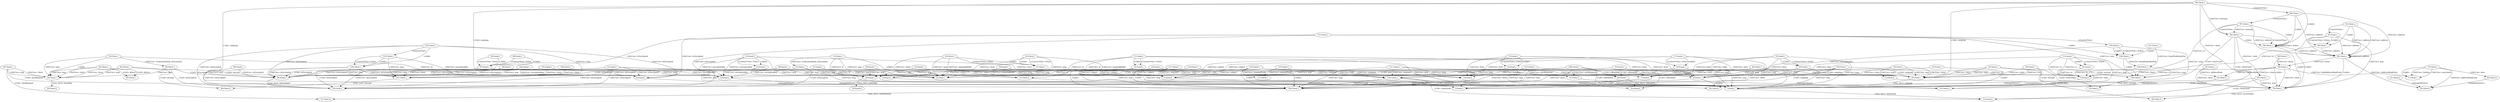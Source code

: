 digraph {
1 [label = "8-Client.c"];
2 [label = "12-Client.c"];
2 -> 1[label="<Def-Use> msg"];
3 [label = "13-Client.c"];
3 -> 2[label="<Def-Use> verificationHook_isEncrypted"];
3 -> 1[label="<child>"];
3 -> 1[label="<Def-Use> msg"];
4 [label = "21-Client.c"];
4 -> 1[label="<Def-Use> client"];
5 [label = "22-Client.c"];
5 -> 1[label="<Def-Use> client"];
5 -> 1[label="<Def-Use> msg"];
5 -> 4[label="<child>"];
6 [label = "24-Client.c"];
6 -> 1[label="<Def-Use> client"];
6 -> 4[label="<child>"];
6 -> 1[label="<Def-Use> msg"];
5 -> 4[label="<Control-Flow> if-then"];
6 -> 4[label="<Control-Flow> if-then"];
7 [label = "29-Client.c"];
8 [label = "32-Client.c"];
8 -> 7[label="<Def-Use> client"];
8 -> 7[label="<Def-Use> msg"];
9 [label = "36-Client.c"];
9 -> 7[label="<Def-Use> client"];
9 -> 7[label="<Def-Use> msg"];
10 [label = "39-Client.c"];
10 -> 7[label="<Def-Use> msg"];
10 -> 7[label="<Def-Use> client"];
11 [label = "40-Client.c"];
11 -> 1[label="<Call> mail"];
11 -> 7[label="<Def-Use> client"];
11 -> 7[label="<Def-Use> msg"];
12 [label = "45-Client.c"];
13 [label = "54-Client.c"];
14 [label = "58-Client.c"];
14 -> 13[label="<Def-Use> msg"];
15 [label = "59-Client.c"];
15 -> 14[label="<Def-Use> verificationHook_isEncrypted"];
15 -> 13[label="<child>"];
15 -> 13[label="<Def-Use> msg"];
16 [label = "62-Client.c"];
16 -> 13[label="<Def-Use> client"];
16 -> 13[label="<Def-Use> msg"];
17 [label = "65-Client.c"];
17 -> 13[label="<Def-Use> client"];
17 -> 13[label="<Def-Use> msg"];
18 [label = "66-Client.c"];
18 -> 12[label="<Call> deliver"];
18 -> 13[label="<Def-Use> client"];
18 -> 13[label="<Def-Use> msg"];
19 [label = "71-Client.c"];
20 [label = "73-Client.c"];
20 -> 19[label="<child>"];
20 -> 19[label="<Def-Use> listdata"];
20 -> 19[label="<Def-Use> searchdata"];
21 [label = "79-Client.c"];
22 [label = "81-Client.c"];
22 -> 21[label="<Def-Use> client"];
23 [label = "83-Client.c"];
23 -> 21[label="<Def-Use> msg"];
24 [label = "84-Client.c"];
24 -> 21[label="<Def-Use> client"];
24 -> 19[label="<Def-Use> findAddressBookEntry"];
24 -> 23[label="<Def-Use> clone"];
25 [label = "86-Client.c"];
25 -> 24[label="<Def-Use> found"];
25 -> 21[label="<child>"];
26 [label = "88-Client.c"];
26 -> 21[label="<child>"];
26 -> 24[label="<Def-Use> found"];
26 -> 26[label="<Def-Use> address"];
27 [label = "89-Client.c"];
27 -> 26[label="<Def-Use> address"];
27 -> 21[label="<child>"];
28 [label = "91-Client.c"];
28 -> 21[label="<Def-Use> msg"];
28 -> 26[label="<Def-Use> address"];
28 -> 27[label="<child>"];
29 [label = "92-Client.c"];
29 -> 26[label="<Def-Use> address"];
29 -> 27[label="<child>"];
29 -> 26[label="<Def-Use> address"];
28 -> 27[label="<Control-Flow> if-then"];
29 -> 28[label="<Control-Flow>"];
30 [label = "94-Client.c"];
30 -> 26[label="<Def-Use> address"];
30 -> 21[label="<child>"];
31 [label = "96-Client.c"];
31 -> 23[label="<Def-Use> clone"];
31 -> 30[label="<child>"];
32 [label = "97-Client.c"];
32 -> 31[label="<Def-Use> newmsg"];
32 -> 26[label="<Def-Use> address"];
32 -> 30[label="<child>"];
33 [label = "98-Client.c"];
33 -> 26[label="<Def-Use> address"];
33 -> 30[label="<child>"];
33 -> 26[label="<Def-Use> address"];
34 [label = "99-Client.c"];
34 -> 7[label="<Call> outgoing"];
34 -> 21[label="<Def-Use> client"];
34 -> 30[label="<child>"];
34 -> 31[label="<Def-Use> newmsg"];
30 -> 30[label="<Control-Flow> if-then"];
31 -> 30[label="<Control-Flow>"];
32 -> 31[label="<Control-Flow>"];
33 -> 32[label="<Control-Flow>"];
34 -> 33[label="<Control-Flow>"];
35 [label = "106-Client.c"];
36 [label = "108-Client.c"];
36 -> 35[label="<Def-Use> client"];
36 -> 35[label="<Def-Use> msg"];
37 [label = "110-Client.c"];
37 -> 35[label="<Def-Use> msg"];
38 [label = "111-Client.c"];
38 -> 37[label="<Def-Use> response"];
38 -> 35[label="<Def-Use> msg"];
39 [label = "112-Client.c"];
39 -> 37[label="<Def-Use> response"];
39 -> 35[label="<Def-Use> client"];
40 [label = "113-Client.c"];
41 [label = "114-Client.c"];
41 -> 37[label="<Def-Use> response"];
41 -> 35[label="<child>"];
42 [label = "115-Client.c"];
42 -> 40[label="<Def-Use> respondPrefix"];
42 -> 35[label="<child>"];
43 [label = "116-Client.c"];
43 -> 37[label="<Def-Use> response"];
43 -> 35[label="<child>"];
43 -> 40[label="<Def-Use> respondPrefix"];
44 [label = "117-Client.c"];
44 -> 37[label="<Def-Use> response"];
44 -> 35[label="<child>"];
44 -> 35[label="<Def-Use> msg"];
45 [label = "118-Client.c"];
45 -> 7[label="<Call> outgoing"];
45 -> 35[label="<Def-Use> client"];
45 -> 37[label="<Def-Use> response"];
46 [label = "124-Client.c"];
47 [label = "126-Client.c"];
47 -> 46[label="<Def-Use> client"];
47 -> 46[label="<Def-Use> msg"];
48 [label = "128-Client.c"];
48 -> 47[label="<Def-Use> foundPublicKeyPair"];
48 -> 46[label="<child>"];
49 [label = "130-Client.c"];
49 -> 46[label="<Def-Use> msg"];
50 [label = "131-Client.c"];
50 -> 48[label="<child>"];
50 -> 47[label="<Def-Use> foundPublicKeyPair"];
49 -> 48[label="<child>"];
51 [label = "133-Client.c"];
51 -> 46[label="<Def-Use> msg"];
51 -> 48[label="<child>"];
49 -> 48[label="<Control-Flow> if-then"];
51 -> 49[label="<Control-Flow>"];
52 [label = "141-Client.c"];
53 [label = "144-Client.c"];
53 -> 52[label="<Def-Use> msg"];
53 -> 52[label="<Def-Use> client"];
54 [label = "148-Client.c"];
54 -> 52[label="<Def-Use> client"];
55 [label = "150-Client.c"];
55 -> 52[label="<Def-Use> msg"];
56 [label = "151-Client.c"];
56 -> 52[label="<Def-Use> msg"];
56 -> 52[label="<Def-Use> client"];
57 [label = "153-Client.c"];
57 -> 52[label="<Def-Use> msg"];
57 -> 55[label="<child>"];
58 [label = "154-Client.c"];
58 -> 52[label="<Def-Use> msg"];
58 -> 55[label="<child>"];
57 -> 55[label="<Control-Flow> if-then"];
58 -> 57[label="<Control-Flow>"];
59 [label = "10-Client.h"];
60 [label = "12-Client.h"];
61 [label = "13-Client.h"];
62 [label = "14-Client.h"];
63 [label = "15-Client.h"];
60 -> 59[label="<belongToStruct>"];
61 -> 59[label="<belongToStruct>"];
62 -> 59[label="<belongToStruct>"];
63 -> 59[label="<belongToStruct>"];
64 [label = "18-Client.h"];
65 [label = "20-Client.h"];
66 [label = "21-Client.h"];
65 -> 64[label="<belongToStruct>"];
66 -> 64[label="<belongToStruct>"];
67 [label = "24-Client.h"];
68 [label = "26-Client.h"];
69 [label = "29-Client.h"];
70 [label = "31-Client.h"];
71 [label = "35-Client.h"];
72 [label = "40-Client.h"];
73 [label = "7-Email.c"];
74 [label = "9-Email.c"];
74 -> 73[label="<child>"];
75 [label = "10-Email.c"];
75 -> 73[label="<Def-Use> msg"];
76 [label = "11-Email.c"];
76 -> 74[label="<Def-Use> clone"];
76 -> 73[label="<Def-Use> msg"];
76 -> 75[label="<child>"];
76 -> 75[label="<Control-Flow> if-then"];
77 [label = "12-Email.c"];
77 -> 73[label="<Def-Use> msg"];
78 [label = "13-Email.c"];
78 -> 74[label="<Def-Use> clone"];
78 -> 73[label="<Def-Use> msg"];
78 -> 77[label="<child>"];
78 -> 77[label="<Control-Flow> if-then"];
79 [label = "14-Email.c"];
79 -> 73[label="<Def-Use> msg"];
80 [label = "15-Email.c"];
80 -> 74[label="<Def-Use> clone"];
80 -> 73[label="<Def-Use> msg"];
80 -> 79[label="<child>"];
80 -> 79[label="<Control-Flow> if-then"];
81 [label = "16-Email.c"];
81 -> 73[label="<Def-Use> msg"];
82 [label = "17-Email.c"];
82 -> 74[label="<Def-Use> clone"];
82 -> 73[label="<Def-Use> msg"];
82 -> 81[label="<child>"];
82 -> 81[label="<Control-Flow> if-then"];
83 [label = "18-Email.c"];
83 -> 73[label="<Def-Use> msg"];
84 [label = "19-Email.c"];
84 -> 74[label="<Def-Use> clone"];
84 -> 73[label="<Def-Use> msg"];
84 -> 83[label="<child>"];
84 -> 83[label="<Control-Flow> if-then"];
85 [label = "21-Email.c"];
85 -> 74[label="<Def-Use> clone"];
85 -> 73[label="<Def-Use> msg"];
86 [label = "22-Email.c"];
86 -> 73[label="<Def-Use> msg"];
87 [label = "23-Email.c"];
87 -> 74[label="<Def-Use> clone"];
87 -> 73[label="<Def-Use> msg"];
87 -> 86[label="<child>"];
87 -> 86[label="<Control-Flow> if-then"];
88 [label = "25-Email.c"];
88 -> 74[label="<Def-Use> clone"];
88 -> 73[label="<child>"];
89 [label = "29-Email.c"];
90 [label = "31-Email.c"];
90 -> 89[label="<Def-Use> msg"];
91 [label = "32-Email.c"];
91 -> 89[label="<Def-Use> msg"];
92 [label = "33-Email.c"];
92 -> 89[label="<Def-Use> msg"];
93 [label = "34-Email.c"];
93 -> 89[label="<Def-Use> msg"];
94 [label = "35-Email.c"];
94 -> 89[label="<Def-Use> msg"];
95 [label = "36-Email.c"];
95 -> 89[label="<Def-Use> msg"];
96 [label = "38-Email.c"];
96 -> 89[label="<Def-Use> msg"];
97 [label = "39-Email.c"];
97 -> 89[label="<Def-Use> msg"];
98 [label = "44-Email.c"];
99 [label = "47-Email.c"];
99 -> 98[label="<Def-Use> msg"];
100 [label = "48-Email.c"];
100 -> 99[label="<child>"];
101 [label = "50-Email.c"];
101 -> 99[label="<child>"];
100 -> 99[label="<Control-Flow> if-then"];
101 -> 99[label="<Control-Flow> if-then"];
102 [label = "56-Email.c"];
103 [label = "58-Email.c"];
103 -> 102[label="<Def-Use> msg"];
103 -> 102[label="<Def-Use> isEncrypted"];
104 [label = "1-Email.h"];
105 [label = "3-Email.h"];
106 [label = "4-Email.h"];
107 [label = "5-Email.h"];
108 [label = "6-Email.h"];
109 [label = "7-Email.h"];
110 [label = "8-Email.h"];
111 [label = "9-Email.h"];
105 -> 104[label="<belongToStruct>"];
106 -> 104[label="<belongToStruct>"];
107 -> 104[label="<belongToStruct>"];
108 -> 104[label="<belongToStruct>"];
109 -> 104[label="<belongToStruct>"];
110 -> 104[label="<belongToStruct>"];
111 -> 104[label="<belongToStruct>"];
112 [label = "12-Email.h"];
113 [label = "14-Email.h"];
114 [label = "16-Email.h"];
115 [label = "18-Email.h"];
31 -> 112[label="<Call> cloneEmail"];
31 -> 73[label="<Call> cloneEmail"];
81 -> 108[label="<Def-Use> subject"];
87 -> 111[label="<Def-Use> encryptionKey"];
58 -> 110[label="<Def-Use> isEncrypted"];
58 -> 102[label="<Def-Use> isEncrypted"];
58 -> 115[label="<Def-Use> isEncrypted"];
43 -> 108[label="<Def-Use> subject"];
16 -> 72[label="<Call> decrypt"];
16 -> 52[label="<Call> decrypt"];
55 -> 110[label="<Def-Use> isEncrypted"];
55 -> 102[label="<Def-Use> isEncrypted"];
55 -> 115[label="<Def-Use> isEncrypted"];
56 -> 111[label="<Def-Use> encryptionKey"];
24 -> 62[label="<Def-Use> addressBook"];
87 -> 111[label="<Def-Use> encryptionKey"];
76 -> 105[label="<Def-Use> id"];
18 -> 12[label="<Call> deliver"];
78 -> 106[label="<Def-Use> from"];
75 -> 105[label="<Def-Use> id"];
44 -> 108[label="<Def-Use> subject"];
38 -> 106[label="<Def-Use> from"];
37 -> 112[label="<Call> cloneEmail"];
37 -> 73[label="<Call> cloneEmail"];
32 -> 107[label="<Def-Use> to"];
20 -> 65[label="<Def-Use> alias"];
36 -> 63[label="<Def-Use> autoResponse"];
82 -> 108[label="<Def-Use> subject"];
80 -> 107[label="<Def-Use> to"];
90 -> 105[label="<Def-Use> id"];
85 -> 110[label="<Def-Use> isEncrypted"];
85 -> 102[label="<Def-Use> isEncrypted"];
85 -> 115[label="<Def-Use> isEncrypted"];
17 -> 70[label="<Call> autoRespond"];
17 -> 35[label="<Call> autoRespond"];
53 -> 111[label="<Def-Use> encryptionKey"];
9 -> 21[label="<Call> resolveAlias"];
9 -> 69[label="<Call> resolveAlias"];
99 -> 102[label="<Call> isEncrypted"];
99 -> 115[label="<Call> isEncrypted"];
39 -> 109[label="<Def-Use> body"];
22 -> 62[label="<Def-Use> addressBook"];
51 -> 110[label="<Def-Use> isEncrypted"];
51 -> 102[label="<Def-Use> isEncrypted"];
51 -> 115[label="<Def-Use> isEncrypted"];
74 -> 104[label="<Def-Use> email"];
34 -> 7[label="<Call> outgoing"];
34 -> 67[label="<Call> outgoing"];
77 -> 106[label="<Def-Use> from"];
85 -> 110[label="<Def-Use> isEncrypted"];
85 -> 102[label="<Def-Use> isEncrypted"];
85 -> 115[label="<Def-Use> isEncrypted"];
95 -> 109[label="<Def-Use> body"];
97 -> 111[label="<Def-Use> encryptionKey"];
44 -> 108[label="<Def-Use> subject"];
78 -> 106[label="<Def-Use> from"];
82 -> 108[label="<Def-Use> subject"];
8 -> 46[label="<Call> encrypt"];
8 -> 71[label="<Call> encrypt"];
91 -> 106[label="<Def-Use> from"];
39 -> 63[label="<Def-Use> autoResponse"];
84 -> 109[label="<Def-Use> body"];
3 -> 105[label="<Def-Use> id"];
10 -> 60[label="<Def-Use> name"];
41 -> 108[label="<Def-Use> subject"];
96 -> 110[label="<Def-Use> isEncrypted"];
96 -> 102[label="<Def-Use> isEncrypted"];
96 -> 115[label="<Def-Use> isEncrypted"];
83 -> 109[label="<Def-Use> body"];
45 -> 7[label="<Call> outgoing"];
45 -> 67[label="<Call> outgoing"];
49 -> 111[label="<Def-Use> encryptionKey"];
80 -> 107[label="<Def-Use> to"];
26 -> 64[label="<Def-Use> addressBookEntry"];
57 -> 111[label="<Def-Use> encryptionKey"];
94 -> 114[label="<Call> isReadable"];
94 -> 98[label="<Call> isReadable"];
23 -> 112[label="<Call> cloneEmail"];
23 -> 73[label="<Call> cloneEmail"];
5 -> 61[label="<Def-Use> outgoingBuffer"];
92 -> 107[label="<Def-Use> to"];
47 -> 107[label="<Def-Use> to"];
28 -> 107[label="<Def-Use> to"];
2 -> 102[label="<Call> isEncrypted"];
2 -> 115[label="<Call> isEncrypted"];
84 -> 109[label="<Def-Use> body"];
10 -> 106[label="<Def-Use> from"];
79 -> 107[label="<Def-Use> to"];
14 -> 102[label="<Call> isEncrypted"];
14 -> 115[label="<Call> isEncrypted"];
20 -> 64[label="<Def-Use> addressBookEntry"];
76 -> 105[label="<Def-Use> id"];
36 -> 114[label="<Call> isReadable"];
36 -> 98[label="<Call> isReadable"];
4 -> 61[label="<Def-Use> outgoingBuffer"];
24 -> 107[label="<Def-Use> to"];
93 -> 108[label="<Def-Use> subject"];
11 -> 1[label="<Call> mail"];
15 -> 105[label="<Def-Use> id"];
6 -> 61[label="<Def-Use> outgoingBuffer"];
38 -> 107[label="<Def-Use> to"];
86 -> 111[label="<Def-Use> encryptionKey"];
73 -> 112[label="<func_decl> cloneEmail"];
102 -> 115[label="<func_decl> isEncrypted"];
52 -> 72[label="<func_decl> decrypt"];
21 -> 69[label="<func_decl> resolveAlias"];
89 -> 113[label="<func_decl> printMail"];
35 -> 70[label="<func_decl> autoRespond"];
98 -> 114[label="<func_decl> isReadable"];
7 -> 67[label="<func_decl> outgoing"];
13 -> 68[label="<func_decl> incoming"];
46 -> 71[label="<func_decl> encrypt"];
}
